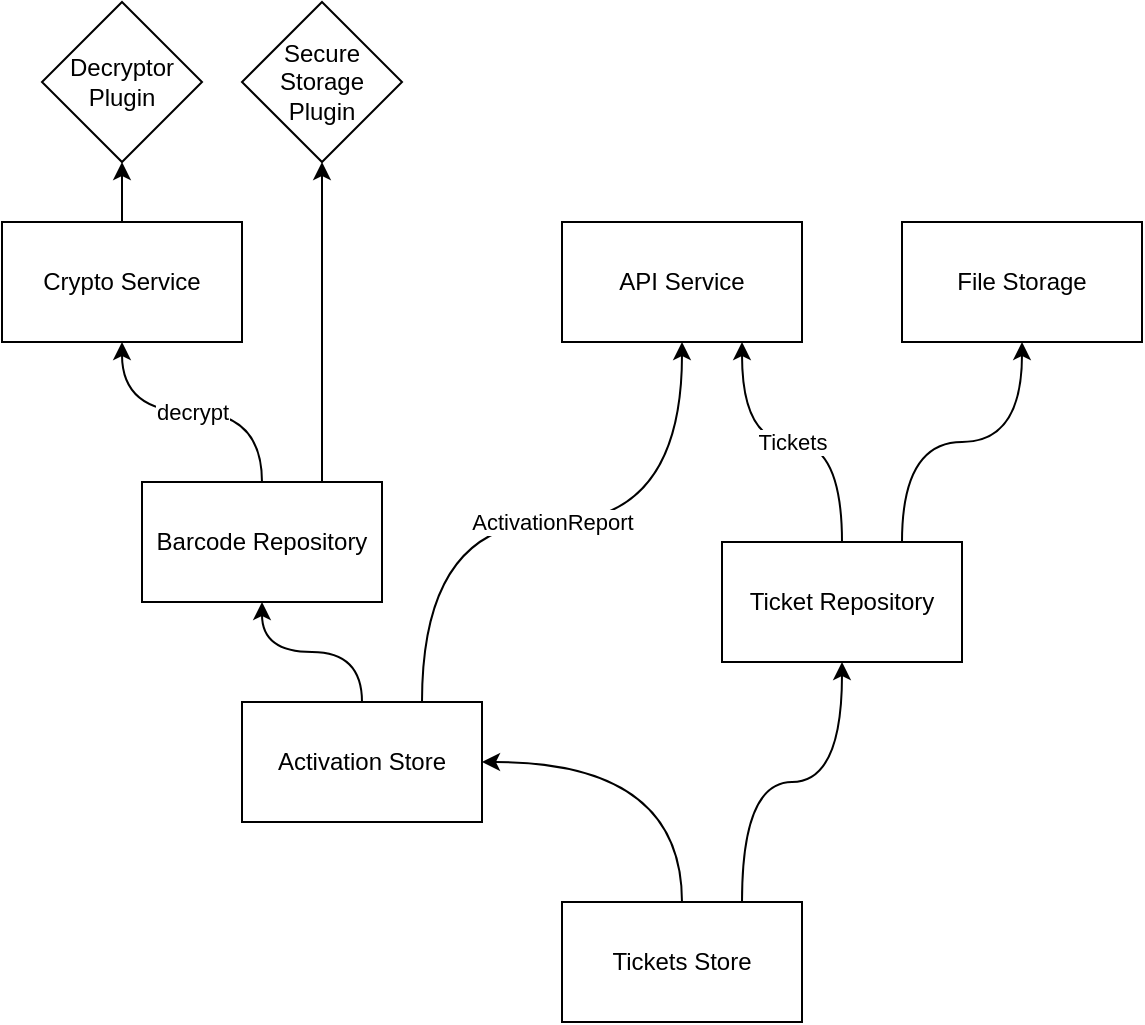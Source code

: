<mxfile version="12.9.10" type="github">
  <diagram id="vZ2q2Lyvlgi1SDBOcN5u" name="Page-1">
    <mxGraphModel dx="1033" dy="706" grid="1" gridSize="10" guides="1" tooltips="1" connect="1" arrows="1" fold="1" page="1" pageScale="1" pageWidth="827" pageHeight="1169" math="0" shadow="0">
      <root>
        <mxCell id="0" />
        <mxCell id="1" parent="0" />
        <mxCell id="NtAfsmwFFrSSaD4eCqGA-9" style="edgeStyle=orthogonalEdgeStyle;rounded=0;orthogonalLoop=1;jettySize=auto;html=1;exitX=0.5;exitY=0;exitDx=0;exitDy=0;entryX=0.5;entryY=1;entryDx=0;entryDy=0;curved=1;" edge="1" parent="1" source="NtAfsmwFFrSSaD4eCqGA-1" target="NtAfsmwFFrSSaD4eCqGA-6">
          <mxGeometry relative="1" as="geometry" />
        </mxCell>
        <mxCell id="NtAfsmwFFrSSaD4eCqGA-10" value="ActivationReport" style="edgeStyle=orthogonalEdgeStyle;rounded=0;orthogonalLoop=1;jettySize=auto;html=1;exitX=0.75;exitY=0;exitDx=0;exitDy=0;entryX=0.5;entryY=1;entryDx=0;entryDy=0;curved=1;" edge="1" parent="1" source="NtAfsmwFFrSSaD4eCqGA-1" target="NtAfsmwFFrSSaD4eCqGA-2">
          <mxGeometry relative="1" as="geometry" />
        </mxCell>
        <mxCell id="NtAfsmwFFrSSaD4eCqGA-1" value="Activation Store" style="rounded=0;whiteSpace=wrap;html=1;" vertex="1" parent="1">
          <mxGeometry x="160" y="360" width="120" height="60" as="geometry" />
        </mxCell>
        <mxCell id="NtAfsmwFFrSSaD4eCqGA-2" value="API Service" style="rounded=0;whiteSpace=wrap;html=1;" vertex="1" parent="1">
          <mxGeometry x="320" y="120" width="120" height="60" as="geometry" />
        </mxCell>
        <mxCell id="NtAfsmwFFrSSaD4eCqGA-8" style="edgeStyle=orthogonalEdgeStyle;rounded=0;orthogonalLoop=1;jettySize=auto;html=1;exitX=0.5;exitY=0;exitDx=0;exitDy=0;entryX=1;entryY=0.5;entryDx=0;entryDy=0;curved=1;" edge="1" parent="1" source="NtAfsmwFFrSSaD4eCqGA-3" target="NtAfsmwFFrSSaD4eCqGA-1">
          <mxGeometry relative="1" as="geometry" />
        </mxCell>
        <mxCell id="NtAfsmwFFrSSaD4eCqGA-17" style="edgeStyle=orthogonalEdgeStyle;curved=1;rounded=0;orthogonalLoop=1;jettySize=auto;html=1;exitX=0.75;exitY=0;exitDx=0;exitDy=0;entryX=0.5;entryY=1;entryDx=0;entryDy=0;" edge="1" parent="1" source="NtAfsmwFFrSSaD4eCqGA-3" target="NtAfsmwFFrSSaD4eCqGA-15">
          <mxGeometry relative="1" as="geometry" />
        </mxCell>
        <mxCell id="NtAfsmwFFrSSaD4eCqGA-3" value="Tickets Store" style="rounded=0;whiteSpace=wrap;html=1;" vertex="1" parent="1">
          <mxGeometry x="320" y="460" width="120" height="60" as="geometry" />
        </mxCell>
        <mxCell id="NtAfsmwFFrSSaD4eCqGA-14" style="edgeStyle=orthogonalEdgeStyle;curved=1;rounded=0;orthogonalLoop=1;jettySize=auto;html=1;exitX=0.5;exitY=0;exitDx=0;exitDy=0;entryX=0.5;entryY=1;entryDx=0;entryDy=0;" edge="1" parent="1" source="NtAfsmwFFrSSaD4eCqGA-4" target="NtAfsmwFFrSSaD4eCqGA-11">
          <mxGeometry relative="1" as="geometry" />
        </mxCell>
        <mxCell id="NtAfsmwFFrSSaD4eCqGA-4" value="Crypto Service" style="rounded=0;whiteSpace=wrap;html=1;" vertex="1" parent="1">
          <mxGeometry x="40" y="120" width="120" height="60" as="geometry" />
        </mxCell>
        <mxCell id="NtAfsmwFFrSSaD4eCqGA-7" value="decrypt" style="edgeStyle=orthogonalEdgeStyle;rounded=0;orthogonalLoop=1;jettySize=auto;html=1;exitX=0.5;exitY=0;exitDx=0;exitDy=0;curved=1;" edge="1" parent="1" source="NtAfsmwFFrSSaD4eCqGA-6" target="NtAfsmwFFrSSaD4eCqGA-4">
          <mxGeometry relative="1" as="geometry" />
        </mxCell>
        <mxCell id="NtAfsmwFFrSSaD4eCqGA-13" style="edgeStyle=orthogonalEdgeStyle;curved=1;rounded=0;orthogonalLoop=1;jettySize=auto;html=1;exitX=0.75;exitY=0;exitDx=0;exitDy=0;entryX=0.5;entryY=1;entryDx=0;entryDy=0;" edge="1" parent="1" source="NtAfsmwFFrSSaD4eCqGA-6" target="NtAfsmwFFrSSaD4eCqGA-12">
          <mxGeometry relative="1" as="geometry" />
        </mxCell>
        <mxCell id="NtAfsmwFFrSSaD4eCqGA-6" value="Barcode Repository" style="rounded=0;whiteSpace=wrap;html=1;" vertex="1" parent="1">
          <mxGeometry x="110" y="250" width="120" height="60" as="geometry" />
        </mxCell>
        <mxCell id="NtAfsmwFFrSSaD4eCqGA-11" value="Decryptor&lt;br&gt;Plugin" style="rhombus;whiteSpace=wrap;html=1;" vertex="1" parent="1">
          <mxGeometry x="60" y="10" width="80" height="80" as="geometry" />
        </mxCell>
        <mxCell id="NtAfsmwFFrSSaD4eCqGA-12" value="Secure&lt;br&gt;Storage&lt;br&gt;Plugin" style="rhombus;whiteSpace=wrap;html=1;" vertex="1" parent="1">
          <mxGeometry x="160" y="10" width="80" height="80" as="geometry" />
        </mxCell>
        <mxCell id="NtAfsmwFFrSSaD4eCqGA-16" value="Tickets" style="edgeStyle=orthogonalEdgeStyle;curved=1;rounded=0;orthogonalLoop=1;jettySize=auto;html=1;exitX=0.5;exitY=0;exitDx=0;exitDy=0;entryX=0.75;entryY=1;entryDx=0;entryDy=0;" edge="1" parent="1" source="NtAfsmwFFrSSaD4eCqGA-15" target="NtAfsmwFFrSSaD4eCqGA-2">
          <mxGeometry relative="1" as="geometry" />
        </mxCell>
        <mxCell id="NtAfsmwFFrSSaD4eCqGA-20" style="edgeStyle=orthogonalEdgeStyle;curved=1;rounded=0;orthogonalLoop=1;jettySize=auto;html=1;exitX=0.75;exitY=0;exitDx=0;exitDy=0;entryX=0.5;entryY=1;entryDx=0;entryDy=0;" edge="1" parent="1" source="NtAfsmwFFrSSaD4eCqGA-15" target="NtAfsmwFFrSSaD4eCqGA-19">
          <mxGeometry relative="1" as="geometry" />
        </mxCell>
        <mxCell id="NtAfsmwFFrSSaD4eCqGA-15" value="Ticket Repository" style="rounded=0;whiteSpace=wrap;html=1;" vertex="1" parent="1">
          <mxGeometry x="400" y="280" width="120" height="60" as="geometry" />
        </mxCell>
        <mxCell id="NtAfsmwFFrSSaD4eCqGA-19" value="File Storage" style="rounded=0;whiteSpace=wrap;html=1;" vertex="1" parent="1">
          <mxGeometry x="490" y="120" width="120" height="60" as="geometry" />
        </mxCell>
      </root>
    </mxGraphModel>
  </diagram>
</mxfile>
